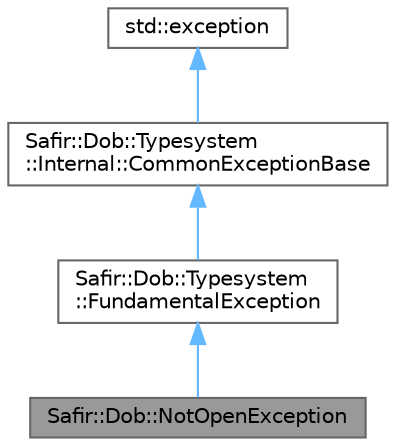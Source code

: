 digraph "Safir::Dob::NotOpenException"
{
 // LATEX_PDF_SIZE
  bgcolor="transparent";
  edge [fontname=Helvetica,fontsize=10,labelfontname=Helvetica,labelfontsize=10];
  node [fontname=Helvetica,fontsize=10,shape=box,height=0.2,width=0.4];
  Node1 [label="Safir::Dob::NotOpenException",height=0.2,width=0.4,color="gray40", fillcolor="grey60", style="filled", fontcolor="black",tooltip="Exception thrown if dose_main has terminated in an unexpected way, or the application has not yet con..."];
  Node2 -> Node1 [dir="back",color="steelblue1",style="solid"];
  Node2 [label="Safir::Dob::Typesystem\l::FundamentalException",height=0.2,width=0.4,color="gray40", fillcolor="white", style="filled",URL="$a01451.html",tooltip="This is the base class of all Fundamental Exceptions."];
  Node3 -> Node2 [dir="back",color="steelblue1",style="solid"];
  Node3 [label="Safir::Dob::Typesystem\l::Internal::CommonExceptionBase",height=0.2,width=0.4,color="gray40", fillcolor="white", style="filled",URL="$a01447.html",tooltip="Common functionality for the exception hierarchy of the DOB typesystem."];
  Node4 -> Node3 [dir="back",color="steelblue1",style="solid"];
  Node4 [label="std::exception",height=0.2,width=0.4,color="gray40", fillcolor="white", style="filled",tooltip=" "];
}
